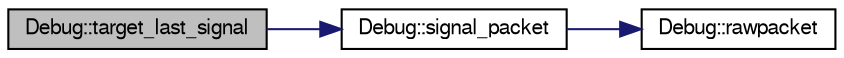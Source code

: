 digraph G
{
  edge [fontname="FreeSans",fontsize="10",labelfontname="FreeSans",labelfontsize="10"];
  node [fontname="FreeSans",fontsize="10",shape=record];
  rankdir=LR;
  Node1 [label="Debug::target_last_signal",height=0.2,width=0.4,color="black", fillcolor="grey75", style="filled" fontcolor="black"];
  Node1 -> Node2 [color="midnightblue",fontsize="10",style="solid"];
  Node2 [label="Debug::signal_packet",height=0.2,width=0.4,color="black", fillcolor="white", style="filled",URL="$classDebug.html#a97a09accc294e29dcbfce9fcc5f7e73c"];
  Node2 -> Node3 [color="midnightblue",fontsize="10",style="solid"];
  Node3 [label="Debug::rawpacket",height=0.2,width=0.4,color="black", fillcolor="white", style="filled",URL="$classDebug.html#aa6f82b8e5dc15a4c1b266277e4e0b95b"];
}

